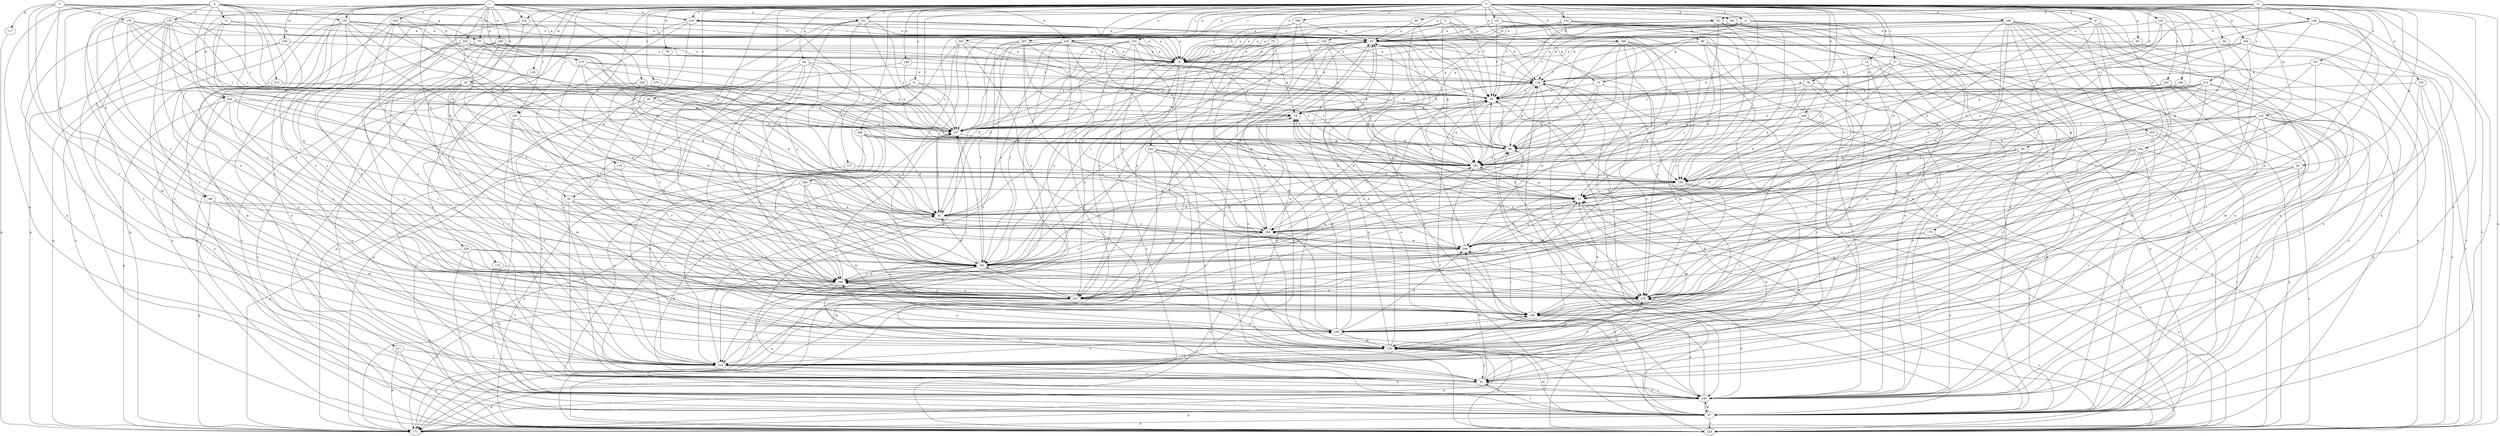 strict digraph  {
0;
1;
2;
3;
4;
5;
6;
9;
10;
15;
19;
20;
21;
24;
26;
27;
30;
32;
43;
47;
52;
53;
64;
65;
69;
70;
72;
73;
74;
75;
76;
78;
80;
84;
86;
90;
97;
99;
102;
104;
107;
114;
117;
118;
121;
124;
125;
126;
127;
128;
132;
133;
136;
139;
145;
146;
147;
148;
149;
154;
157;
160;
162;
169;
170;
171;
172;
173;
178;
180;
182;
190;
192;
193;
196;
199;
200;
203;
204;
208;
211;
212;
213;
214;
220;
221;
224;
225;
235;
236;
239;
240;
243;
245;
246;
248;
253;
257;
259;
262;
263;
266;
267;
268;
270;
279;
0 -> 6  [label=a];
0 -> 9  [label=a];
0 -> 15  [label=b];
0 -> 24  [label=c];
0 -> 26  [label=c];
0 -> 27  [label=c];
0 -> 30  [label=c];
0 -> 43  [label=d];
0 -> 47  [label=e];
0 -> 64  [label=f];
0 -> 65  [label=g];
0 -> 69  [label=g];
0 -> 75  [label=h];
0 -> 76  [label=h];
0 -> 78  [label=h];
0 -> 80  [label=h];
0 -> 84  [label=h];
0 -> 86  [label=h];
0 -> 90  [label=i];
0 -> 97  [label=i];
0 -> 99  [label=j];
0 -> 102  [label=j];
0 -> 104  [label=j];
0 -> 114  [label=k];
0 -> 121  [label=l];
0 -> 124  [label=l];
0 -> 132  [label=m];
0 -> 133  [label=m];
0 -> 136  [label=m];
0 -> 145  [label=n];
0 -> 146  [label=n];
0 -> 154  [label=o];
0 -> 162  [label=p];
0 -> 169  [label=p];
0 -> 190  [label=r];
0 -> 192  [label=r];
0 -> 196  [label=s];
0 -> 199  [label=s];
0 -> 208  [label=t];
0 -> 211  [label=t];
0 -> 220  [label=u];
0 -> 221  [label=u];
0 -> 235  [label=v];
0 -> 248  [label=x];
0 -> 253  [label=x];
0 -> 257  [label=x];
0 -> 259  [label=y];
0 -> 262  [label=y];
0 -> 263  [label=y];
0 -> 266  [label=y];
0 -> 267  [label=y];
0 -> 270  [label=z];
0 -> 279  [label=z];
1 -> 10  [label=a];
1 -> 19  [label=b];
1 -> 30  [label=c];
1 -> 32  [label=c];
1 -> 43  [label=d];
1 -> 52  [label=e];
1 -> 64  [label=f];
1 -> 70  [label=g];
1 -> 124  [label=l];
1 -> 125  [label=l];
1 -> 146  [label=n];
1 -> 154  [label=o];
1 -> 172  [label=q];
1 -> 173  [label=q];
1 -> 192  [label=r];
1 -> 200  [label=s];
1 -> 203  [label=s];
1 -> 221  [label=u];
1 -> 224  [label=u];
1 -> 239  [label=w];
1 -> 240  [label=w];
1 -> 243  [label=w];
1 -> 257  [label=x];
2 -> 10  [label=a];
2 -> 107  [label=j];
2 -> 117  [label=k];
2 -> 173  [label=q];
2 -> 178  [label=q];
2 -> 180  [label=q];
2 -> 193  [label=r];
2 -> 236  [label=v];
3 -> 20  [label=b];
3 -> 52  [label=e];
3 -> 53  [label=e];
3 -> 107  [label=j];
3 -> 118  [label=k];
3 -> 146  [label=n];
3 -> 147  [label=n];
3 -> 148  [label=n];
3 -> 149  [label=n];
3 -> 154  [label=o];
3 -> 204  [label=s];
3 -> 212  [label=t];
3 -> 225  [label=u];
4 -> 70  [label=g];
4 -> 72  [label=g];
4 -> 97  [label=i];
4 -> 125  [label=l];
4 -> 149  [label=n];
4 -> 154  [label=o];
4 -> 157  [label=o];
4 -> 180  [label=q];
4 -> 182  [label=q];
4 -> 213  [label=t];
4 -> 214  [label=t];
4 -> 236  [label=v];
4 -> 243  [label=w];
4 -> 268  [label=y];
5 -> 73  [label=g];
5 -> 107  [label=j];
5 -> 118  [label=k];
5 -> 126  [label=l];
5 -> 182  [label=q];
5 -> 225  [label=u];
5 -> 257  [label=x];
6 -> 53  [label=e];
6 -> 64  [label=f];
6 -> 73  [label=g];
6 -> 74  [label=g];
6 -> 97  [label=i];
6 -> 118  [label=k];
6 -> 170  [label=p];
6 -> 279  [label=z];
9 -> 64  [label=f];
9 -> 107  [label=j];
9 -> 127  [label=l];
9 -> 171  [label=p];
10 -> 118  [label=k];
10 -> 214  [label=t];
10 -> 225  [label=u];
10 -> 245  [label=w];
10 -> 257  [label=x];
15 -> 118  [label=k];
15 -> 171  [label=p];
15 -> 257  [label=x];
15 -> 279  [label=z];
19 -> 43  [label=d];
19 -> 64  [label=f];
19 -> 97  [label=i];
19 -> 128  [label=l];
19 -> 149  [label=n];
19 -> 214  [label=t];
19 -> 246  [label=w];
19 -> 257  [label=x];
20 -> 160  [label=o];
20 -> 225  [label=u];
20 -> 268  [label=y];
20 -> 279  [label=z];
21 -> 43  [label=d];
21 -> 74  [label=g];
21 -> 139  [label=m];
21 -> 182  [label=q];
21 -> 246  [label=w];
24 -> 10  [label=a];
24 -> 128  [label=l];
24 -> 225  [label=u];
26 -> 74  [label=g];
26 -> 149  [label=n];
26 -> 193  [label=r];
26 -> 236  [label=v];
27 -> 97  [label=i];
27 -> 107  [label=j];
27 -> 118  [label=k];
27 -> 160  [label=o];
27 -> 182  [label=q];
27 -> 214  [label=t];
27 -> 279  [label=z];
30 -> 32  [label=c];
30 -> 43  [label=d];
30 -> 128  [label=l];
30 -> 236  [label=v];
30 -> 268  [label=y];
32 -> 21  [label=b];
32 -> 43  [label=d];
32 -> 149  [label=n];
32 -> 171  [label=p];
32 -> 246  [label=w];
43 -> 10  [label=a];
43 -> 53  [label=e];
43 -> 86  [label=h];
43 -> 107  [label=j];
43 -> 204  [label=s];
47 -> 21  [label=b];
47 -> 32  [label=c];
47 -> 53  [label=e];
47 -> 86  [label=h];
47 -> 149  [label=n];
47 -> 236  [label=v];
47 -> 257  [label=x];
47 -> 279  [label=z];
52 -> 10  [label=a];
52 -> 53  [label=e];
52 -> 149  [label=n];
52 -> 160  [label=o];
52 -> 171  [label=p];
52 -> 204  [label=s];
53 -> 10  [label=a];
53 -> 107  [label=j];
53 -> 171  [label=p];
53 -> 182  [label=q];
53 -> 193  [label=r];
53 -> 257  [label=x];
64 -> 74  [label=g];
64 -> 182  [label=q];
64 -> 193  [label=r];
64 -> 257  [label=x];
64 -> 279  [label=z];
65 -> 10  [label=a];
65 -> 149  [label=n];
69 -> 97  [label=i];
69 -> 107  [label=j];
69 -> 118  [label=k];
69 -> 204  [label=s];
69 -> 257  [label=x];
69 -> 268  [label=y];
69 -> 279  [label=z];
70 -> 10  [label=a];
70 -> 21  [label=b];
70 -> 64  [label=f];
70 -> 118  [label=k];
70 -> 193  [label=r];
70 -> 225  [label=u];
70 -> 246  [label=w];
70 -> 279  [label=z];
72 -> 43  [label=d];
72 -> 53  [label=e];
72 -> 107  [label=j];
72 -> 171  [label=p];
72 -> 182  [label=q];
73 -> 32  [label=c];
73 -> 64  [label=f];
73 -> 182  [label=q];
73 -> 204  [label=s];
74 -> 107  [label=j];
74 -> 118  [label=k];
74 -> 193  [label=r];
74 -> 257  [label=x];
74 -> 279  [label=z];
75 -> 10  [label=a];
75 -> 32  [label=c];
75 -> 74  [label=g];
75 -> 149  [label=n];
75 -> 171  [label=p];
75 -> 246  [label=w];
76 -> 43  [label=d];
76 -> 64  [label=f];
76 -> 149  [label=n];
76 -> 160  [label=o];
76 -> 182  [label=q];
76 -> 214  [label=t];
76 -> 236  [label=v];
78 -> 268  [label=y];
80 -> 10  [label=a];
80 -> 21  [label=b];
80 -> 32  [label=c];
80 -> 64  [label=f];
80 -> 149  [label=n];
80 -> 236  [label=v];
84 -> 10  [label=a];
84 -> 53  [label=e];
84 -> 64  [label=f];
84 -> 149  [label=n];
84 -> 160  [label=o];
84 -> 193  [label=r];
84 -> 236  [label=v];
86 -> 53  [label=e];
86 -> 64  [label=f];
86 -> 118  [label=k];
86 -> 182  [label=q];
90 -> 21  [label=b];
90 -> 97  [label=i];
90 -> 128  [label=l];
90 -> 182  [label=q];
90 -> 246  [label=w];
97 -> 32  [label=c];
97 -> 53  [label=e];
97 -> 118  [label=k];
97 -> 139  [label=m];
97 -> 149  [label=n];
97 -> 171  [label=p];
97 -> 225  [label=u];
99 -> 10  [label=a];
99 -> 53  [label=e];
99 -> 86  [label=h];
99 -> 128  [label=l];
102 -> 21  [label=b];
102 -> 53  [label=e];
102 -> 149  [label=n];
102 -> 160  [label=o];
102 -> 204  [label=s];
104 -> 21  [label=b];
104 -> 32  [label=c];
104 -> 97  [label=i];
104 -> 128  [label=l];
104 -> 182  [label=q];
104 -> 214  [label=t];
104 -> 246  [label=w];
104 -> 257  [label=x];
107 -> 53  [label=e];
107 -> 86  [label=h];
114 -> 160  [label=o];
114 -> 171  [label=p];
114 -> 257  [label=x];
117 -> 171  [label=p];
118 -> 64  [label=f];
118 -> 97  [label=i];
118 -> 107  [label=j];
118 -> 160  [label=o];
118 -> 182  [label=q];
118 -> 246  [label=w];
121 -> 53  [label=e];
121 -> 64  [label=f];
121 -> 139  [label=m];
121 -> 193  [label=r];
124 -> 53  [label=e];
124 -> 149  [label=n];
124 -> 214  [label=t];
124 -> 268  [label=y];
125 -> 43  [label=d];
125 -> 53  [label=e];
125 -> 97  [label=i];
125 -> 107  [label=j];
125 -> 118  [label=k];
125 -> 171  [label=p];
125 -> 182  [label=q];
125 -> 204  [label=s];
125 -> 214  [label=t];
125 -> 257  [label=x];
125 -> 279  [label=z];
126 -> 10  [label=a];
126 -> 21  [label=b];
126 -> 64  [label=f];
126 -> 74  [label=g];
126 -> 107  [label=j];
126 -> 225  [label=u];
127 -> 160  [label=o];
127 -> 225  [label=u];
128 -> 21  [label=b];
128 -> 64  [label=f];
128 -> 149  [label=n];
128 -> 214  [label=t];
128 -> 236  [label=v];
132 -> 32  [label=c];
132 -> 86  [label=h];
132 -> 97  [label=i];
132 -> 107  [label=j];
132 -> 128  [label=l];
132 -> 149  [label=n];
132 -> 160  [label=o];
132 -> 236  [label=v];
132 -> 257  [label=x];
132 -> 279  [label=z];
133 -> 10  [label=a];
133 -> 53  [label=e];
133 -> 74  [label=g];
133 -> 97  [label=i];
133 -> 139  [label=m];
133 -> 257  [label=x];
133 -> 279  [label=z];
136 -> 268  [label=y];
139 -> 32  [label=c];
139 -> 53  [label=e];
139 -> 74  [label=g];
139 -> 171  [label=p];
139 -> 214  [label=t];
139 -> 268  [label=y];
145 -> 32  [label=c];
145 -> 64  [label=f];
145 -> 97  [label=i];
145 -> 225  [label=u];
146 -> 10  [label=a];
146 -> 43  [label=d];
146 -> 97  [label=i];
146 -> 107  [label=j];
146 -> 160  [label=o];
146 -> 182  [label=q];
146 -> 193  [label=r];
146 -> 204  [label=s];
146 -> 214  [label=t];
147 -> 43  [label=d];
147 -> 118  [label=k];
147 -> 193  [label=r];
147 -> 225  [label=u];
148 -> 21  [label=b];
148 -> 53  [label=e];
148 -> 86  [label=h];
148 -> 128  [label=l];
148 -> 182  [label=q];
148 -> 225  [label=u];
148 -> 257  [label=x];
149 -> 32  [label=c];
149 -> 53  [label=e];
149 -> 97  [label=i];
149 -> 118  [label=k];
149 -> 171  [label=p];
154 -> 10  [label=a];
154 -> 32  [label=c];
154 -> 53  [label=e];
154 -> 64  [label=f];
154 -> 160  [label=o];
154 -> 193  [label=r];
154 -> 236  [label=v];
157 -> 10  [label=a];
157 -> 32  [label=c];
157 -> 53  [label=e];
157 -> 107  [label=j];
157 -> 149  [label=n];
157 -> 193  [label=r];
157 -> 214  [label=t];
157 -> 236  [label=v];
157 -> 257  [label=x];
157 -> 268  [label=y];
160 -> 21  [label=b];
160 -> 43  [label=d];
160 -> 97  [label=i];
160 -> 225  [label=u];
160 -> 279  [label=z];
162 -> 10  [label=a];
162 -> 74  [label=g];
162 -> 97  [label=i];
162 -> 160  [label=o];
162 -> 204  [label=s];
162 -> 225  [label=u];
169 -> 107  [label=j];
169 -> 118  [label=k];
169 -> 171  [label=p];
170 -> 149  [label=n];
170 -> 225  [label=u];
170 -> 246  [label=w];
170 -> 279  [label=z];
171 -> 64  [label=f];
171 -> 107  [label=j];
171 -> 193  [label=r];
172 -> 214  [label=t];
172 -> 268  [label=y];
173 -> 43  [label=d];
173 -> 107  [label=j];
173 -> 118  [label=k];
173 -> 160  [label=o];
173 -> 246  [label=w];
178 -> 10  [label=a];
178 -> 21  [label=b];
178 -> 53  [label=e];
178 -> 86  [label=h];
178 -> 107  [label=j];
178 -> 128  [label=l];
178 -> 139  [label=m];
178 -> 246  [label=w];
180 -> 43  [label=d];
180 -> 139  [label=m];
180 -> 171  [label=p];
180 -> 193  [label=r];
182 -> 10  [label=a];
182 -> 21  [label=b];
182 -> 74  [label=g];
182 -> 97  [label=i];
182 -> 160  [label=o];
190 -> 86  [label=h];
190 -> 107  [label=j];
190 -> 149  [label=n];
190 -> 182  [label=q];
190 -> 225  [label=u];
190 -> 246  [label=w];
192 -> 107  [label=j];
192 -> 139  [label=m];
192 -> 214  [label=t];
192 -> 257  [label=x];
192 -> 279  [label=z];
193 -> 10  [label=a];
193 -> 43  [label=d];
193 -> 107  [label=j];
193 -> 171  [label=p];
193 -> 204  [label=s];
193 -> 236  [label=v];
193 -> 268  [label=y];
196 -> 64  [label=f];
196 -> 139  [label=m];
196 -> 160  [label=o];
196 -> 204  [label=s];
196 -> 214  [label=t];
199 -> 10  [label=a];
199 -> 21  [label=b];
199 -> 86  [label=h];
199 -> 139  [label=m];
199 -> 149  [label=n];
199 -> 182  [label=q];
199 -> 257  [label=x];
199 -> 268  [label=y];
199 -> 279  [label=z];
200 -> 64  [label=f];
200 -> 107  [label=j];
200 -> 182  [label=q];
200 -> 204  [label=s];
200 -> 214  [label=t];
200 -> 225  [label=u];
203 -> 10  [label=a];
203 -> 107  [label=j];
203 -> 182  [label=q];
203 -> 225  [label=u];
203 -> 257  [label=x];
204 -> 53  [label=e];
204 -> 64  [label=f];
204 -> 97  [label=i];
204 -> 225  [label=u];
204 -> 246  [label=w];
208 -> 21  [label=b];
208 -> 43  [label=d];
208 -> 86  [label=h];
208 -> 149  [label=n];
208 -> 214  [label=t];
208 -> 268  [label=y];
211 -> 171  [label=p];
211 -> 214  [label=t];
211 -> 225  [label=u];
212 -> 21  [label=b];
212 -> 43  [label=d];
212 -> 64  [label=f];
212 -> 86  [label=h];
212 -> 149  [label=n];
212 -> 160  [label=o];
212 -> 182  [label=q];
212 -> 193  [label=r];
212 -> 257  [label=x];
213 -> 64  [label=f];
213 -> 74  [label=g];
213 -> 139  [label=m];
213 -> 236  [label=v];
214 -> 21  [label=b];
214 -> 32  [label=c];
214 -> 43  [label=d];
214 -> 149  [label=n];
214 -> 236  [label=v];
214 -> 279  [label=z];
220 -> 64  [label=f];
220 -> 97  [label=i];
220 -> 107  [label=j];
220 -> 139  [label=m];
220 -> 171  [label=p];
220 -> 204  [label=s];
221 -> 32  [label=c];
221 -> 53  [label=e];
221 -> 64  [label=f];
221 -> 107  [label=j];
221 -> 128  [label=l];
221 -> 139  [label=m];
221 -> 182  [label=q];
221 -> 257  [label=x];
224 -> 53  [label=e];
224 -> 97  [label=i];
224 -> 193  [label=r];
224 -> 214  [label=t];
224 -> 268  [label=y];
225 -> 64  [label=f];
225 -> 86  [label=h];
225 -> 118  [label=k];
225 -> 139  [label=m];
225 -> 246  [label=w];
225 -> 279  [label=z];
235 -> 10  [label=a];
235 -> 43  [label=d];
235 -> 86  [label=h];
235 -> 97  [label=i];
235 -> 160  [label=o];
235 -> 193  [label=r];
235 -> 204  [label=s];
235 -> 246  [label=w];
235 -> 268  [label=y];
236 -> 53  [label=e];
236 -> 74  [label=g];
236 -> 86  [label=h];
236 -> 107  [label=j];
236 -> 128  [label=l];
236 -> 139  [label=m];
236 -> 204  [label=s];
236 -> 246  [label=w];
239 -> 10  [label=a];
239 -> 171  [label=p];
239 -> 225  [label=u];
239 -> 236  [label=v];
240 -> 10  [label=a];
240 -> 43  [label=d];
240 -> 64  [label=f];
240 -> 128  [label=l];
240 -> 182  [label=q];
240 -> 214  [label=t];
240 -> 225  [label=u];
240 -> 257  [label=x];
243 -> 74  [label=g];
243 -> 149  [label=n];
243 -> 171  [label=p];
243 -> 193  [label=r];
243 -> 204  [label=s];
243 -> 279  [label=z];
245 -> 32  [label=c];
245 -> 160  [label=o];
245 -> 171  [label=p];
245 -> 182  [label=q];
245 -> 193  [label=r];
245 -> 204  [label=s];
245 -> 225  [label=u];
246 -> 21  [label=b];
246 -> 53  [label=e];
246 -> 128  [label=l];
246 -> 193  [label=r];
248 -> 10  [label=a];
248 -> 21  [label=b];
248 -> 53  [label=e];
248 -> 97  [label=i];
248 -> 107  [label=j];
248 -> 118  [label=k];
248 -> 128  [label=l];
248 -> 139  [label=m];
248 -> 149  [label=n];
248 -> 214  [label=t];
248 -> 236  [label=v];
248 -> 246  [label=w];
248 -> 268  [label=y];
248 -> 279  [label=z];
253 -> 10  [label=a];
253 -> 32  [label=c];
253 -> 43  [label=d];
253 -> 86  [label=h];
253 -> 257  [label=x];
253 -> 279  [label=z];
257 -> 21  [label=b];
257 -> 32  [label=c];
257 -> 139  [label=m];
257 -> 193  [label=r];
257 -> 268  [label=y];
259 -> 97  [label=i];
259 -> 149  [label=n];
259 -> 193  [label=r];
259 -> 225  [label=u];
259 -> 268  [label=y];
262 -> 21  [label=b];
262 -> 128  [label=l];
262 -> 139  [label=m];
262 -> 193  [label=r];
262 -> 214  [label=t];
263 -> 32  [label=c];
263 -> 86  [label=h];
263 -> 97  [label=i];
263 -> 225  [label=u];
263 -> 268  [label=y];
266 -> 53  [label=e];
266 -> 139  [label=m];
266 -> 193  [label=r];
266 -> 257  [label=x];
266 -> 279  [label=z];
267 -> 10  [label=a];
267 -> 86  [label=h];
267 -> 149  [label=n];
267 -> 193  [label=r];
267 -> 204  [label=s];
267 -> 214  [label=t];
267 -> 279  [label=z];
268 -> 53  [label=e];
268 -> 107  [label=j];
268 -> 139  [label=m];
268 -> 171  [label=p];
268 -> 182  [label=q];
268 -> 193  [label=r];
268 -> 214  [label=t];
268 -> 257  [label=x];
268 -> 279  [label=z];
270 -> 32  [label=c];
270 -> 64  [label=f];
270 -> 193  [label=r];
279 -> 128  [label=l];
279 -> 139  [label=m];
279 -> 149  [label=n];
279 -> 214  [label=t];
}
